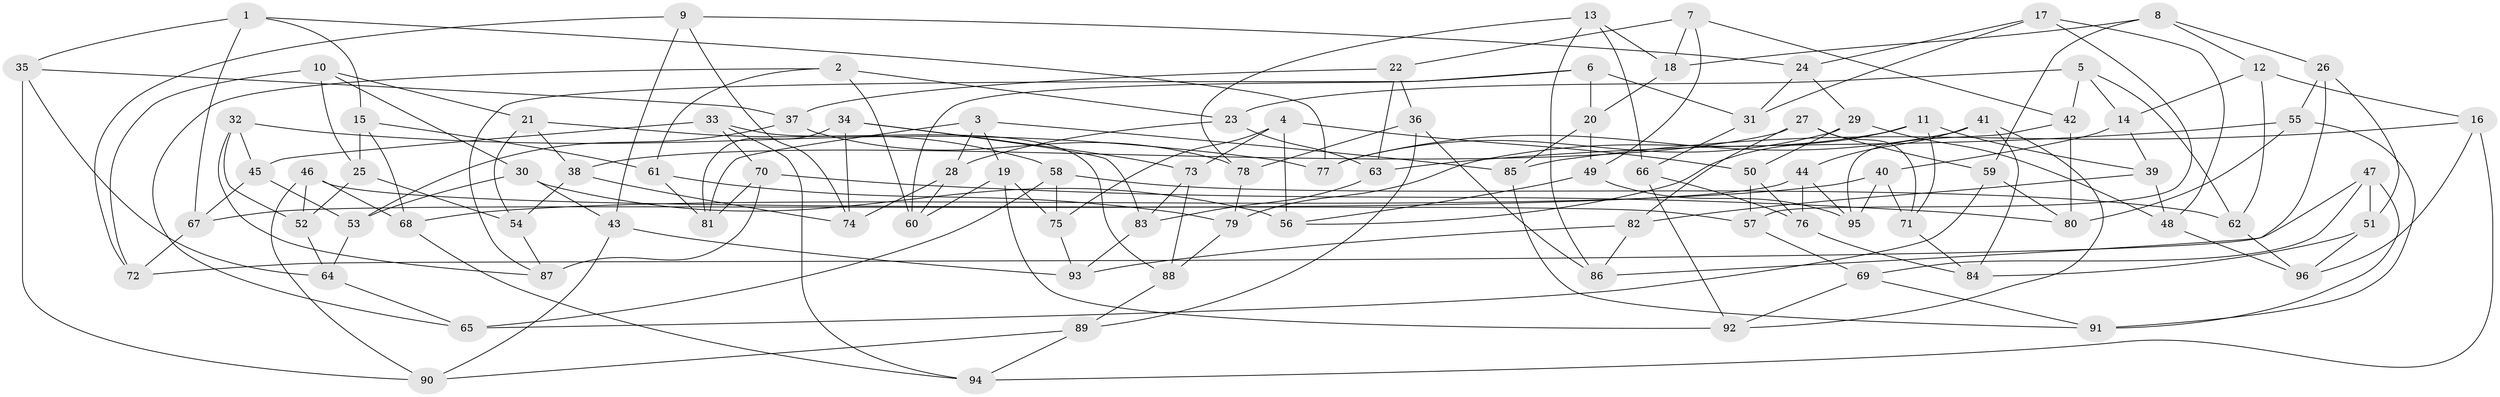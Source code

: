// Generated by graph-tools (version 1.1) at 2025/26/03/09/25 03:26:54]
// undirected, 96 vertices, 192 edges
graph export_dot {
graph [start="1"]
  node [color=gray90,style=filled];
  1;
  2;
  3;
  4;
  5;
  6;
  7;
  8;
  9;
  10;
  11;
  12;
  13;
  14;
  15;
  16;
  17;
  18;
  19;
  20;
  21;
  22;
  23;
  24;
  25;
  26;
  27;
  28;
  29;
  30;
  31;
  32;
  33;
  34;
  35;
  36;
  37;
  38;
  39;
  40;
  41;
  42;
  43;
  44;
  45;
  46;
  47;
  48;
  49;
  50;
  51;
  52;
  53;
  54;
  55;
  56;
  57;
  58;
  59;
  60;
  61;
  62;
  63;
  64;
  65;
  66;
  67;
  68;
  69;
  70;
  71;
  72;
  73;
  74;
  75;
  76;
  77;
  78;
  79;
  80;
  81;
  82;
  83;
  84;
  85;
  86;
  87;
  88;
  89;
  90;
  91;
  92;
  93;
  94;
  95;
  96;
  1 -- 15;
  1 -- 67;
  1 -- 77;
  1 -- 35;
  2 -- 23;
  2 -- 65;
  2 -- 61;
  2 -- 60;
  3 -- 85;
  3 -- 19;
  3 -- 81;
  3 -- 28;
  4 -- 50;
  4 -- 56;
  4 -- 75;
  4 -- 73;
  5 -- 42;
  5 -- 62;
  5 -- 14;
  5 -- 23;
  6 -- 87;
  6 -- 20;
  6 -- 31;
  6 -- 60;
  7 -- 42;
  7 -- 22;
  7 -- 49;
  7 -- 18;
  8 -- 12;
  8 -- 18;
  8 -- 59;
  8 -- 26;
  9 -- 43;
  9 -- 24;
  9 -- 72;
  9 -- 74;
  10 -- 25;
  10 -- 72;
  10 -- 30;
  10 -- 21;
  11 -- 39;
  11 -- 56;
  11 -- 71;
  11 -- 79;
  12 -- 16;
  12 -- 14;
  12 -- 62;
  13 -- 18;
  13 -- 78;
  13 -- 66;
  13 -- 86;
  14 -- 39;
  14 -- 40;
  15 -- 61;
  15 -- 68;
  15 -- 25;
  16 -- 85;
  16 -- 94;
  16 -- 96;
  17 -- 24;
  17 -- 57;
  17 -- 48;
  17 -- 31;
  18 -- 20;
  19 -- 92;
  19 -- 75;
  19 -- 60;
  20 -- 85;
  20 -- 49;
  21 -- 58;
  21 -- 54;
  21 -- 38;
  22 -- 37;
  22 -- 63;
  22 -- 36;
  23 -- 63;
  23 -- 28;
  24 -- 31;
  24 -- 29;
  25 -- 52;
  25 -- 54;
  26 -- 55;
  26 -- 51;
  26 -- 86;
  27 -- 38;
  27 -- 82;
  27 -- 71;
  27 -- 59;
  28 -- 60;
  28 -- 74;
  29 -- 50;
  29 -- 48;
  29 -- 77;
  30 -- 43;
  30 -- 56;
  30 -- 53;
  31 -- 66;
  32 -- 52;
  32 -- 77;
  32 -- 45;
  32 -- 87;
  33 -- 88;
  33 -- 70;
  33 -- 45;
  33 -- 94;
  34 -- 73;
  34 -- 83;
  34 -- 74;
  34 -- 81;
  35 -- 37;
  35 -- 90;
  35 -- 64;
  36 -- 78;
  36 -- 89;
  36 -- 86;
  37 -- 78;
  37 -- 53;
  38 -- 74;
  38 -- 54;
  39 -- 48;
  39 -- 82;
  40 -- 71;
  40 -- 68;
  40 -- 95;
  41 -- 44;
  41 -- 77;
  41 -- 84;
  41 -- 92;
  42 -- 95;
  42 -- 80;
  43 -- 93;
  43 -- 90;
  44 -- 95;
  44 -- 67;
  44 -- 76;
  45 -- 67;
  45 -- 53;
  46 -- 57;
  46 -- 90;
  46 -- 68;
  46 -- 52;
  47 -- 72;
  47 -- 69;
  47 -- 51;
  47 -- 91;
  48 -- 96;
  49 -- 95;
  49 -- 56;
  50 -- 57;
  50 -- 76;
  51 -- 96;
  51 -- 84;
  52 -- 64;
  53 -- 64;
  54 -- 87;
  55 -- 91;
  55 -- 80;
  55 -- 63;
  57 -- 69;
  58 -- 62;
  58 -- 75;
  58 -- 65;
  59 -- 65;
  59 -- 80;
  61 -- 79;
  61 -- 81;
  62 -- 96;
  63 -- 83;
  64 -- 65;
  66 -- 76;
  66 -- 92;
  67 -- 72;
  68 -- 94;
  69 -- 91;
  69 -- 92;
  70 -- 80;
  70 -- 81;
  70 -- 87;
  71 -- 84;
  73 -- 88;
  73 -- 83;
  75 -- 93;
  76 -- 84;
  78 -- 79;
  79 -- 88;
  82 -- 93;
  82 -- 86;
  83 -- 93;
  85 -- 91;
  88 -- 89;
  89 -- 90;
  89 -- 94;
}
